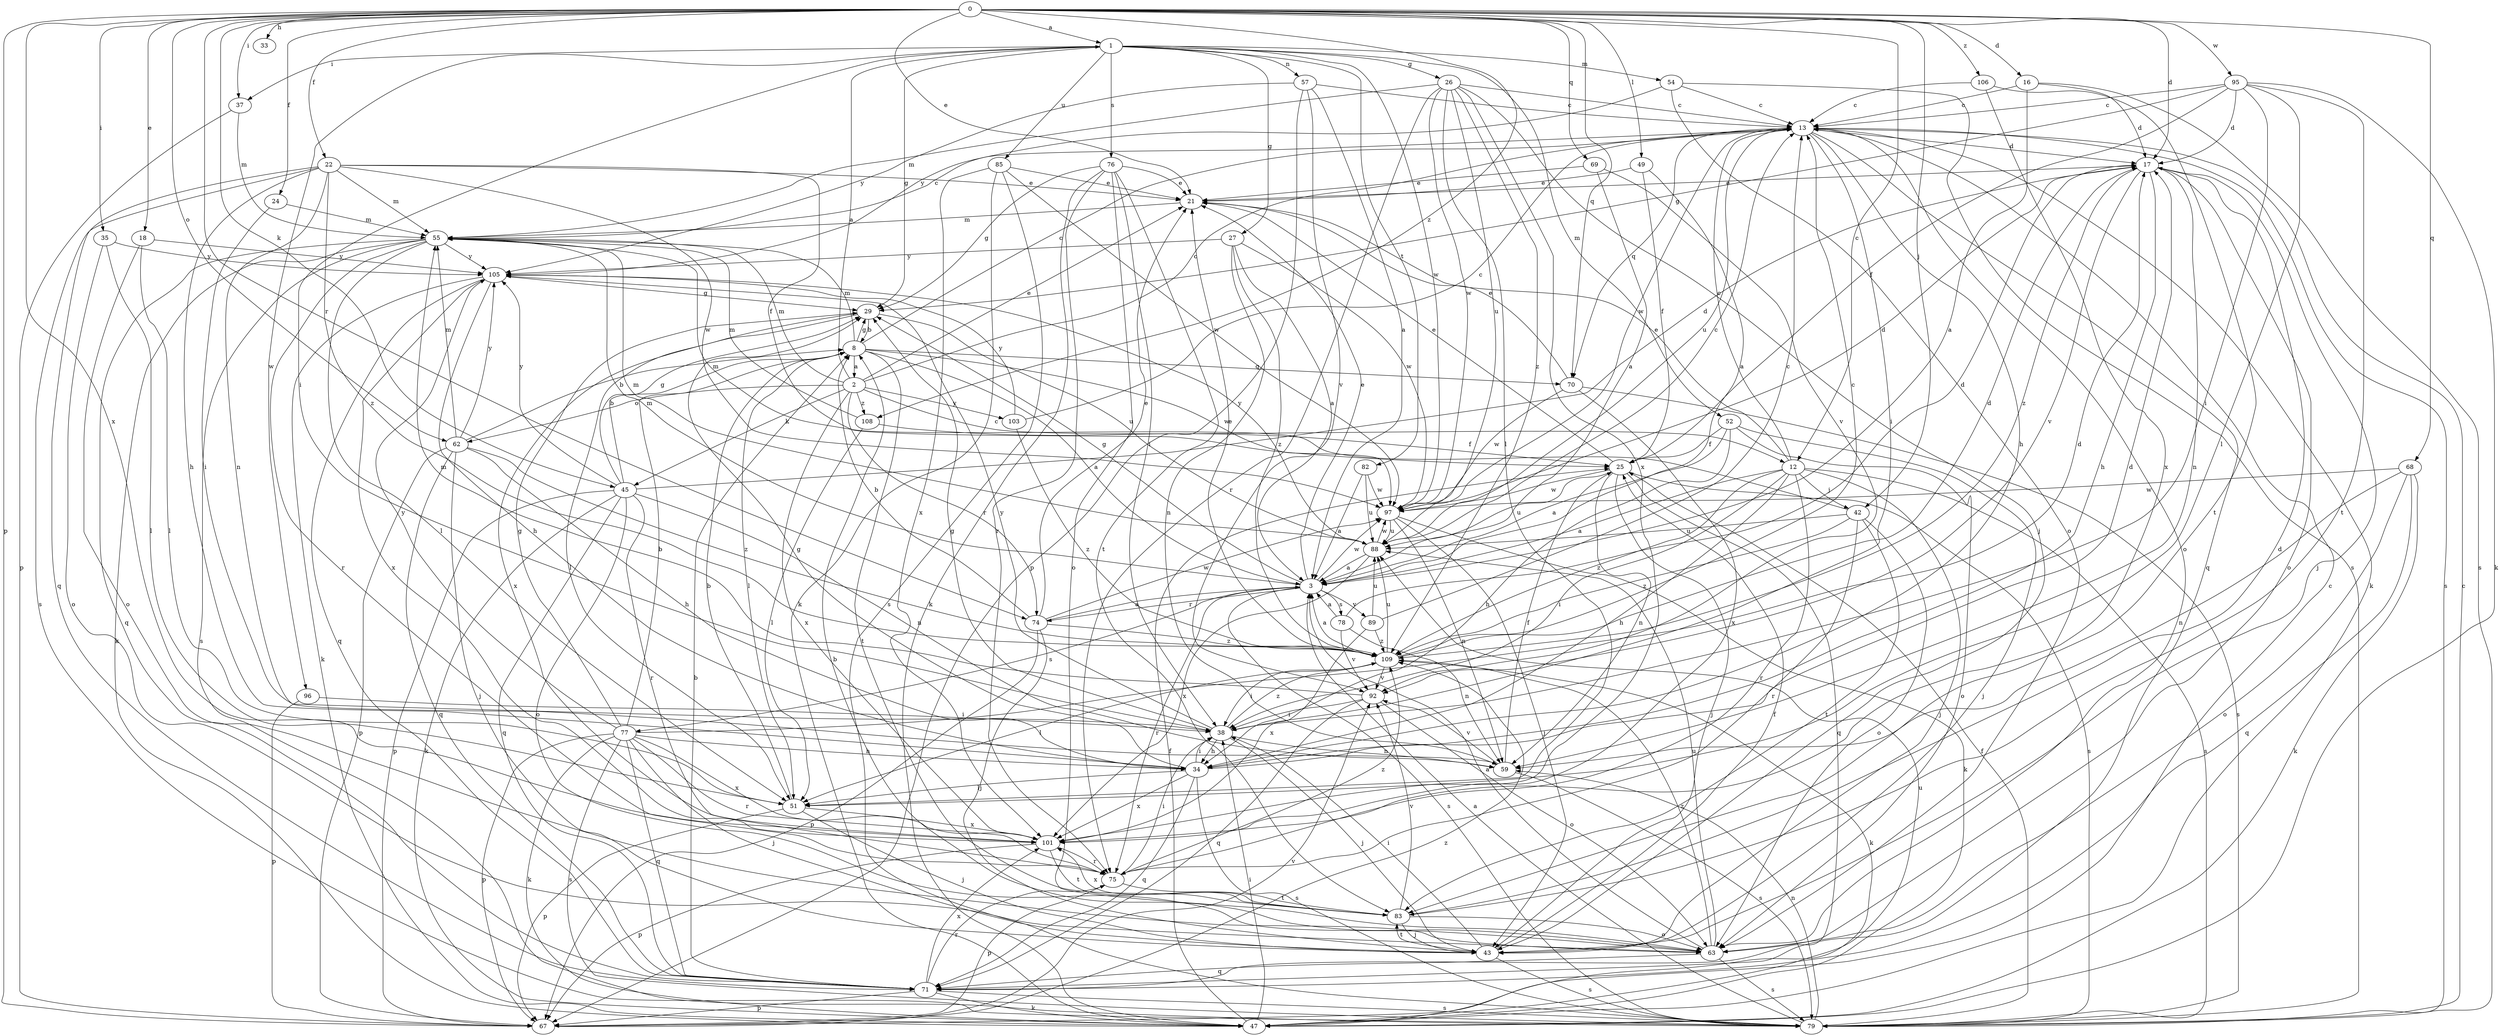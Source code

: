 strict digraph  {
0;
1;
2;
3;
8;
12;
13;
16;
17;
18;
21;
22;
24;
25;
26;
27;
29;
33;
34;
35;
37;
38;
42;
43;
45;
47;
49;
51;
52;
54;
55;
57;
59;
62;
63;
67;
68;
69;
70;
71;
74;
75;
76;
77;
78;
79;
82;
83;
85;
88;
89;
92;
95;
96;
97;
101;
103;
105;
106;
108;
109;
0 -> 1  [label=a];
0 -> 12  [label=c];
0 -> 16  [label=d];
0 -> 17  [label=d];
0 -> 18  [label=e];
0 -> 21  [label=e];
0 -> 22  [label=f];
0 -> 24  [label=f];
0 -> 33  [label=h];
0 -> 35  [label=i];
0 -> 37  [label=i];
0 -> 42  [label=j];
0 -> 45  [label=k];
0 -> 49  [label=l];
0 -> 62  [label=o];
0 -> 67  [label=p];
0 -> 68  [label=q];
0 -> 69  [label=q];
0 -> 70  [label=q];
0 -> 74  [label=r];
0 -> 95  [label=w];
0 -> 101  [label=x];
0 -> 106  [label=z];
0 -> 108  [label=z];
1 -> 26  [label=g];
1 -> 27  [label=g];
1 -> 29  [label=g];
1 -> 37  [label=i];
1 -> 38  [label=i];
1 -> 52  [label=m];
1 -> 54  [label=m];
1 -> 57  [label=n];
1 -> 76  [label=s];
1 -> 82  [label=t];
1 -> 85  [label=u];
1 -> 96  [label=w];
1 -> 97  [label=w];
2 -> 1  [label=a];
2 -> 12  [label=c];
2 -> 13  [label=c];
2 -> 21  [label=e];
2 -> 45  [label=k];
2 -> 55  [label=m];
2 -> 62  [label=o];
2 -> 74  [label=r];
2 -> 101  [label=x];
2 -> 103  [label=y];
2 -> 108  [label=z];
3 -> 21  [label=e];
3 -> 29  [label=g];
3 -> 55  [label=m];
3 -> 74  [label=r];
3 -> 75  [label=r];
3 -> 77  [label=s];
3 -> 78  [label=s];
3 -> 79  [label=s];
3 -> 89  [label=v];
3 -> 97  [label=w];
8 -> 2  [label=a];
8 -> 3  [label=a];
8 -> 13  [label=c];
8 -> 29  [label=g];
8 -> 51  [label=l];
8 -> 55  [label=m];
8 -> 70  [label=q];
8 -> 83  [label=t];
8 -> 97  [label=w];
12 -> 3  [label=a];
12 -> 13  [label=c];
12 -> 21  [label=e];
12 -> 34  [label=h];
12 -> 38  [label=i];
12 -> 42  [label=j];
12 -> 43  [label=j];
12 -> 75  [label=r];
12 -> 79  [label=s];
12 -> 109  [label=z];
13 -> 17  [label=d];
13 -> 34  [label=h];
13 -> 38  [label=i];
13 -> 47  [label=k];
13 -> 63  [label=o];
13 -> 70  [label=q];
13 -> 71  [label=q];
13 -> 79  [label=s];
13 -> 88  [label=u];
13 -> 97  [label=w];
16 -> 3  [label=a];
16 -> 13  [label=c];
16 -> 17  [label=d];
16 -> 79  [label=s];
17 -> 21  [label=e];
17 -> 34  [label=h];
17 -> 43  [label=j];
17 -> 59  [label=n];
17 -> 63  [label=o];
17 -> 92  [label=v];
17 -> 109  [label=z];
18 -> 51  [label=l];
18 -> 63  [label=o];
18 -> 105  [label=y];
21 -> 55  [label=m];
22 -> 21  [label=e];
22 -> 25  [label=f];
22 -> 34  [label=h];
22 -> 55  [label=m];
22 -> 59  [label=n];
22 -> 71  [label=q];
22 -> 79  [label=s];
22 -> 97  [label=w];
22 -> 109  [label=z];
24 -> 38  [label=i];
24 -> 55  [label=m];
25 -> 21  [label=e];
25 -> 43  [label=j];
25 -> 59  [label=n];
25 -> 71  [label=q];
25 -> 79  [label=s];
25 -> 88  [label=u];
25 -> 97  [label=w];
26 -> 13  [label=c];
26 -> 43  [label=j];
26 -> 51  [label=l];
26 -> 55  [label=m];
26 -> 75  [label=r];
26 -> 88  [label=u];
26 -> 97  [label=w];
26 -> 101  [label=x];
26 -> 109  [label=z];
27 -> 3  [label=a];
27 -> 59  [label=n];
27 -> 97  [label=w];
27 -> 105  [label=y];
27 -> 109  [label=z];
29 -> 8  [label=b];
29 -> 51  [label=l];
29 -> 88  [label=u];
29 -> 101  [label=x];
34 -> 17  [label=d];
34 -> 29  [label=g];
34 -> 38  [label=i];
34 -> 51  [label=l];
34 -> 71  [label=q];
34 -> 79  [label=s];
34 -> 101  [label=x];
35 -> 51  [label=l];
35 -> 63  [label=o];
35 -> 105  [label=y];
37 -> 55  [label=m];
37 -> 67  [label=p];
38 -> 29  [label=g];
38 -> 34  [label=h];
38 -> 43  [label=j];
38 -> 59  [label=n];
38 -> 105  [label=y];
38 -> 109  [label=z];
42 -> 55  [label=m];
42 -> 63  [label=o];
42 -> 75  [label=r];
42 -> 83  [label=t];
42 -> 88  [label=u];
42 -> 109  [label=z];
43 -> 25  [label=f];
43 -> 38  [label=i];
43 -> 79  [label=s];
43 -> 83  [label=t];
45 -> 8  [label=b];
45 -> 17  [label=d];
45 -> 29  [label=g];
45 -> 47  [label=k];
45 -> 59  [label=n];
45 -> 63  [label=o];
45 -> 67  [label=p];
45 -> 71  [label=q];
45 -> 75  [label=r];
45 -> 105  [label=y];
47 -> 25  [label=f];
47 -> 38  [label=i];
47 -> 88  [label=u];
49 -> 3  [label=a];
49 -> 21  [label=e];
49 -> 25  [label=f];
51 -> 8  [label=b];
51 -> 43  [label=j];
51 -> 67  [label=p];
51 -> 101  [label=x];
52 -> 3  [label=a];
52 -> 25  [label=f];
52 -> 34  [label=h];
52 -> 43  [label=j];
52 -> 63  [label=o];
54 -> 13  [label=c];
54 -> 63  [label=o];
54 -> 79  [label=s];
54 -> 105  [label=y];
55 -> 13  [label=c];
55 -> 47  [label=k];
55 -> 51  [label=l];
55 -> 71  [label=q];
55 -> 75  [label=r];
55 -> 79  [label=s];
55 -> 105  [label=y];
57 -> 3  [label=a];
57 -> 13  [label=c];
57 -> 67  [label=p];
57 -> 92  [label=v];
57 -> 105  [label=y];
59 -> 25  [label=f];
59 -> 79  [label=s];
59 -> 92  [label=v];
62 -> 8  [label=b];
62 -> 34  [label=h];
62 -> 43  [label=j];
62 -> 55  [label=m];
62 -> 67  [label=p];
62 -> 71  [label=q];
62 -> 105  [label=y];
62 -> 109  [label=z];
63 -> 3  [label=a];
63 -> 8  [label=b];
63 -> 71  [label=q];
63 -> 79  [label=s];
63 -> 88  [label=u];
63 -> 109  [label=z];
67 -> 13  [label=c];
67 -> 92  [label=v];
67 -> 109  [label=z];
68 -> 47  [label=k];
68 -> 59  [label=n];
68 -> 63  [label=o];
68 -> 71  [label=q];
68 -> 97  [label=w];
69 -> 3  [label=a];
69 -> 21  [label=e];
69 -> 92  [label=v];
70 -> 21  [label=e];
70 -> 79  [label=s];
70 -> 97  [label=w];
70 -> 101  [label=x];
71 -> 8  [label=b];
71 -> 47  [label=k];
71 -> 67  [label=p];
71 -> 75  [label=r];
71 -> 79  [label=s];
71 -> 101  [label=x];
74 -> 3  [label=a];
74 -> 8  [label=b];
74 -> 21  [label=e];
74 -> 43  [label=j];
74 -> 67  [label=p];
74 -> 97  [label=w];
74 -> 109  [label=z];
75 -> 38  [label=i];
75 -> 67  [label=p];
75 -> 83  [label=t];
75 -> 109  [label=z];
76 -> 21  [label=e];
76 -> 29  [label=g];
76 -> 38  [label=i];
76 -> 47  [label=k];
76 -> 63  [label=o];
76 -> 75  [label=r];
76 -> 83  [label=t];
77 -> 8  [label=b];
77 -> 17  [label=d];
77 -> 29  [label=g];
77 -> 34  [label=h];
77 -> 43  [label=j];
77 -> 47  [label=k];
77 -> 67  [label=p];
77 -> 71  [label=q];
77 -> 75  [label=r];
77 -> 79  [label=s];
77 -> 101  [label=x];
77 -> 105  [label=y];
78 -> 3  [label=a];
78 -> 17  [label=d];
78 -> 59  [label=n];
78 -> 92  [label=v];
79 -> 3  [label=a];
79 -> 13  [label=c];
79 -> 25  [label=f];
79 -> 59  [label=n];
82 -> 3  [label=a];
82 -> 88  [label=u];
82 -> 97  [label=w];
83 -> 17  [label=d];
83 -> 43  [label=j];
83 -> 63  [label=o];
83 -> 92  [label=v];
83 -> 101  [label=x];
85 -> 21  [label=e];
85 -> 47  [label=k];
85 -> 79  [label=s];
85 -> 97  [label=w];
85 -> 101  [label=x];
88 -> 3  [label=a];
88 -> 13  [label=c];
88 -> 55  [label=m];
88 -> 97  [label=w];
88 -> 101  [label=x];
88 -> 105  [label=y];
89 -> 13  [label=c];
89 -> 88  [label=u];
89 -> 101  [label=x];
89 -> 109  [label=z];
92 -> 38  [label=i];
92 -> 55  [label=m];
92 -> 63  [label=o];
92 -> 71  [label=q];
95 -> 13  [label=c];
95 -> 17  [label=d];
95 -> 25  [label=f];
95 -> 29  [label=g];
95 -> 38  [label=i];
95 -> 47  [label=k];
95 -> 51  [label=l];
95 -> 83  [label=t];
96 -> 38  [label=i];
96 -> 67  [label=p];
97 -> 17  [label=d];
97 -> 43  [label=j];
97 -> 47  [label=k];
97 -> 59  [label=n];
97 -> 88  [label=u];
101 -> 67  [label=p];
101 -> 75  [label=r];
101 -> 83  [label=t];
103 -> 13  [label=c];
103 -> 105  [label=y];
103 -> 109  [label=z];
105 -> 29  [label=g];
105 -> 34  [label=h];
105 -> 47  [label=k];
105 -> 71  [label=q];
105 -> 101  [label=x];
106 -> 13  [label=c];
106 -> 83  [label=t];
106 -> 101  [label=x];
108 -> 25  [label=f];
108 -> 51  [label=l];
108 -> 55  [label=m];
109 -> 3  [label=a];
109 -> 13  [label=c];
109 -> 17  [label=d];
109 -> 21  [label=e];
109 -> 38  [label=i];
109 -> 47  [label=k];
109 -> 51  [label=l];
109 -> 88  [label=u];
109 -> 92  [label=v];
}
